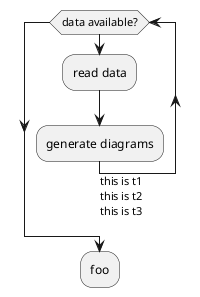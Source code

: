 {
  "sha1": "dqc9ghtlz3o4ma2a4igmj32t50pru4j",
  "insertion": {
    "when": "2024-06-01T09:03:03.341Z",
    "url": "https://forum.plantuml.net/15606/activity-arrow-label-overlap-on-some-activity-diagram",
    "user": "plantuml@gmail.com"
  }
}
@startuml

!t1="this is t1\nthis is t2\nthis is t3\n"

while (data available?)
  :read data;
  :generate diagrams;
->t1;
endwhile
:foo;
@enduml
